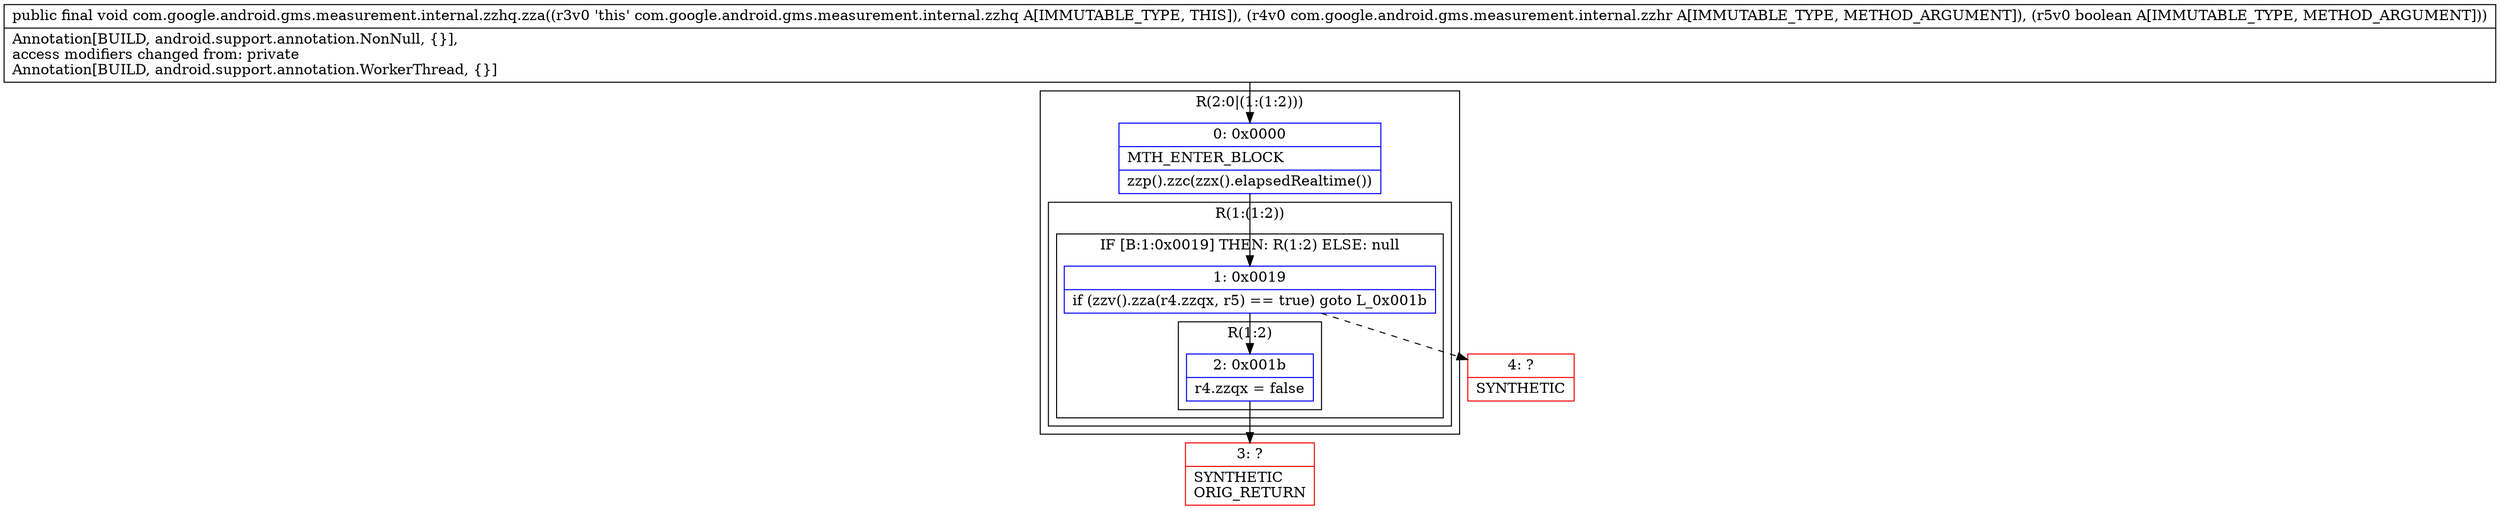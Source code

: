 digraph "CFG forcom.google.android.gms.measurement.internal.zzhq.zza(Lcom\/google\/android\/gms\/measurement\/internal\/zzhr;Z)V" {
subgraph cluster_Region_1547144241 {
label = "R(2:0|(1:(1:2)))";
node [shape=record,color=blue];
Node_0 [shape=record,label="{0\:\ 0x0000|MTH_ENTER_BLOCK\l|zzp().zzc(zzx().elapsedRealtime())\l}"];
subgraph cluster_Region_219390708 {
label = "R(1:(1:2))";
node [shape=record,color=blue];
subgraph cluster_IfRegion_666541833 {
label = "IF [B:1:0x0019] THEN: R(1:2) ELSE: null";
node [shape=record,color=blue];
Node_1 [shape=record,label="{1\:\ 0x0019|if (zzv().zza(r4.zzqx, r5) == true) goto L_0x001b\l}"];
subgraph cluster_Region_668060649 {
label = "R(1:2)";
node [shape=record,color=blue];
Node_2 [shape=record,label="{2\:\ 0x001b|r4.zzqx = false\l}"];
}
}
}
}
Node_3 [shape=record,color=red,label="{3\:\ ?|SYNTHETIC\lORIG_RETURN\l}"];
Node_4 [shape=record,color=red,label="{4\:\ ?|SYNTHETIC\l}"];
MethodNode[shape=record,label="{public final void com.google.android.gms.measurement.internal.zzhq.zza((r3v0 'this' com.google.android.gms.measurement.internal.zzhq A[IMMUTABLE_TYPE, THIS]), (r4v0 com.google.android.gms.measurement.internal.zzhr A[IMMUTABLE_TYPE, METHOD_ARGUMENT]), (r5v0 boolean A[IMMUTABLE_TYPE, METHOD_ARGUMENT]))  | Annotation[BUILD, android.support.annotation.NonNull, \{\}], \laccess modifiers changed from: private\lAnnotation[BUILD, android.support.annotation.WorkerThread, \{\}]\l}"];
MethodNode -> Node_0;
Node_0 -> Node_1;
Node_1 -> Node_2;
Node_1 -> Node_4[style=dashed];
Node_2 -> Node_3;
}


